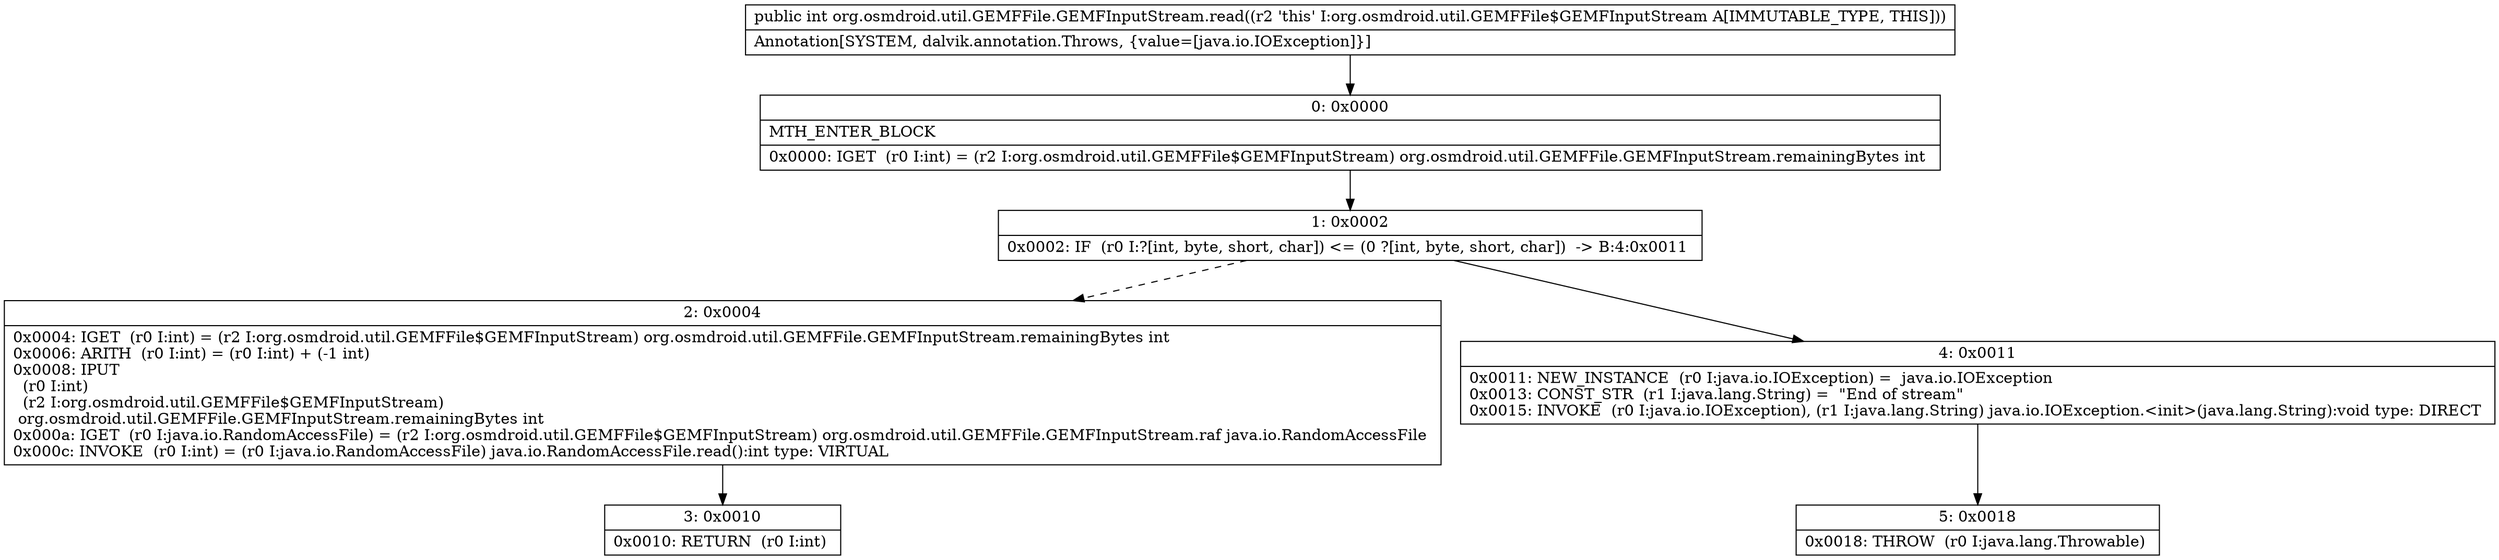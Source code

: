 digraph "CFG fororg.osmdroid.util.GEMFFile.GEMFInputStream.read()I" {
Node_0 [shape=record,label="{0\:\ 0x0000|MTH_ENTER_BLOCK\l|0x0000: IGET  (r0 I:int) = (r2 I:org.osmdroid.util.GEMFFile$GEMFInputStream) org.osmdroid.util.GEMFFile.GEMFInputStream.remainingBytes int \l}"];
Node_1 [shape=record,label="{1\:\ 0x0002|0x0002: IF  (r0 I:?[int, byte, short, char]) \<= (0 ?[int, byte, short, char])  \-\> B:4:0x0011 \l}"];
Node_2 [shape=record,label="{2\:\ 0x0004|0x0004: IGET  (r0 I:int) = (r2 I:org.osmdroid.util.GEMFFile$GEMFInputStream) org.osmdroid.util.GEMFFile.GEMFInputStream.remainingBytes int \l0x0006: ARITH  (r0 I:int) = (r0 I:int) + (\-1 int) \l0x0008: IPUT  \l  (r0 I:int)\l  (r2 I:org.osmdroid.util.GEMFFile$GEMFInputStream)\l org.osmdroid.util.GEMFFile.GEMFInputStream.remainingBytes int \l0x000a: IGET  (r0 I:java.io.RandomAccessFile) = (r2 I:org.osmdroid.util.GEMFFile$GEMFInputStream) org.osmdroid.util.GEMFFile.GEMFInputStream.raf java.io.RandomAccessFile \l0x000c: INVOKE  (r0 I:int) = (r0 I:java.io.RandomAccessFile) java.io.RandomAccessFile.read():int type: VIRTUAL \l}"];
Node_3 [shape=record,label="{3\:\ 0x0010|0x0010: RETURN  (r0 I:int) \l}"];
Node_4 [shape=record,label="{4\:\ 0x0011|0x0011: NEW_INSTANCE  (r0 I:java.io.IOException) =  java.io.IOException \l0x0013: CONST_STR  (r1 I:java.lang.String) =  \"End of stream\" \l0x0015: INVOKE  (r0 I:java.io.IOException), (r1 I:java.lang.String) java.io.IOException.\<init\>(java.lang.String):void type: DIRECT \l}"];
Node_5 [shape=record,label="{5\:\ 0x0018|0x0018: THROW  (r0 I:java.lang.Throwable) \l}"];
MethodNode[shape=record,label="{public int org.osmdroid.util.GEMFFile.GEMFInputStream.read((r2 'this' I:org.osmdroid.util.GEMFFile$GEMFInputStream A[IMMUTABLE_TYPE, THIS]))  | Annotation[SYSTEM, dalvik.annotation.Throws, \{value=[java.io.IOException]\}]\l}"];
MethodNode -> Node_0;
Node_0 -> Node_1;
Node_1 -> Node_2[style=dashed];
Node_1 -> Node_4;
Node_2 -> Node_3;
Node_4 -> Node_5;
}

